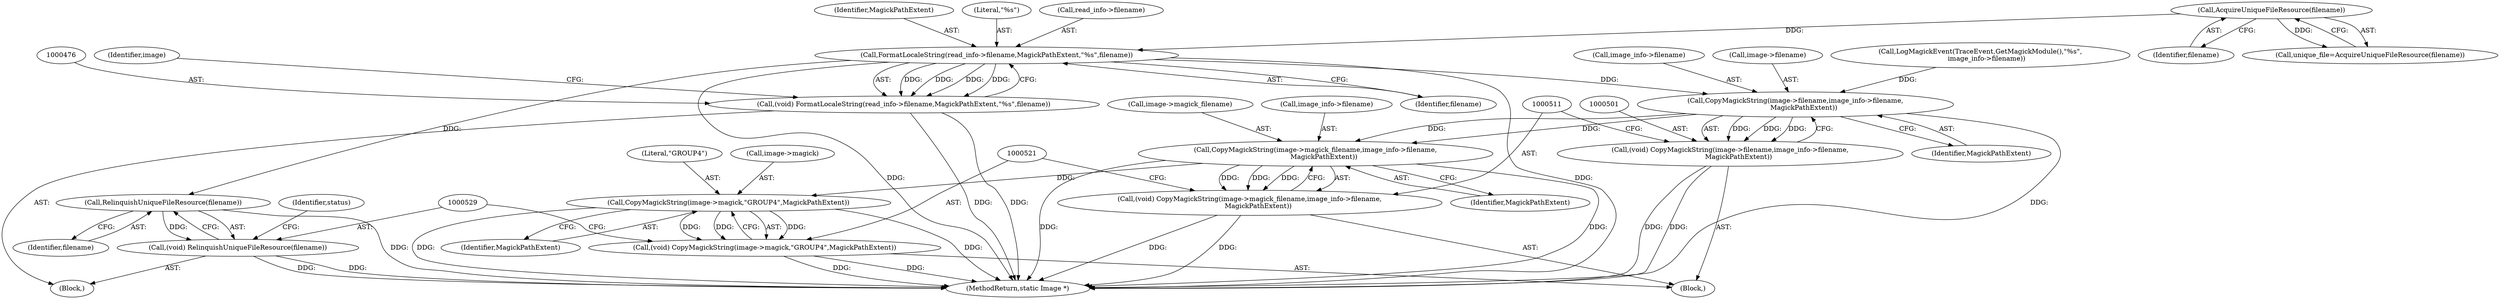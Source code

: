 digraph "0_ImageMagick_4e914bbe371433f0590cefdf3bd5f3a5710069f9@pointer" {
"1000477" [label="(Call,FormatLocaleString(read_info->filename,MagickPathExtent,\"%s\",filename))"];
"1000188" [label="(Call,AcquireUniqueFileResource(filename))"];
"1000475" [label="(Call,(void) FormatLocaleString(read_info->filename,MagickPathExtent,\"%s\",filename))"];
"1000502" [label="(Call,CopyMagickString(image->filename,image_info->filename,\n        MagickPathExtent))"];
"1000500" [label="(Call,(void) CopyMagickString(image->filename,image_info->filename,\n        MagickPathExtent))"];
"1000512" [label="(Call,CopyMagickString(image->magick_filename,image_info->filename,\n        MagickPathExtent))"];
"1000510" [label="(Call,(void) CopyMagickString(image->magick_filename,image_info->filename,\n        MagickPathExtent))"];
"1000522" [label="(Call,CopyMagickString(image->magick,\"GROUP4\",MagickPathExtent))"];
"1000520" [label="(Call,(void) CopyMagickString(image->magick,\"GROUP4\",MagickPathExtent))"];
"1000530" [label="(Call,RelinquishUniqueFileResource(filename))"];
"1000528" [label="(Call,(void) RelinquishUniqueFileResource(filename))"];
"1000481" [label="(Identifier,MagickPathExtent)"];
"1000509" [label="(Identifier,MagickPathExtent)"];
"1000482" [label="(Literal,\"%s\")"];
"1000188" [label="(Call,AcquireUniqueFileResource(filename))"];
"1000512" [label="(Call,CopyMagickString(image->magick_filename,image_info->filename,\n        MagickPathExtent))"];
"1000503" [label="(Call,image->filename)"];
"1000526" [label="(Literal,\"GROUP4\")"];
"1000500" [label="(Call,(void) CopyMagickString(image->filename,image_info->filename,\n        MagickPathExtent))"];
"1000475" [label="(Call,(void) FormatLocaleString(read_info->filename,MagickPathExtent,\"%s\",filename))"];
"1000186" [label="(Call,unique_file=AcquireUniqueFileResource(filename))"];
"1000522" [label="(Call,CopyMagickString(image->magick,\"GROUP4\",MagickPathExtent))"];
"1000137" [label="(Call,LogMagickEvent(TraceEvent,GetMagickModule(),\"%s\",\n      image_info->filename))"];
"1000530" [label="(Call,RelinquishUniqueFileResource(filename))"];
"1000478" [label="(Call,read_info->filename)"];
"1000513" [label="(Call,image->magick_filename)"];
"1000483" [label="(Identifier,filename)"];
"1000531" [label="(Identifier,filename)"];
"1000502" [label="(Call,CopyMagickString(image->filename,image_info->filename,\n        MagickPathExtent))"];
"1000499" [label="(Block,)"];
"1000527" [label="(Identifier,MagickPathExtent)"];
"1000485" [label="(Identifier,image)"];
"1000189" [label="(Identifier,filename)"];
"1000520" [label="(Call,(void) CopyMagickString(image->magick,\"GROUP4\",MagickPathExtent))"];
"1000542" [label="(MethodReturn,static Image *)"];
"1000477" [label="(Call,FormatLocaleString(read_info->filename,MagickPathExtent,\"%s\",filename))"];
"1000506" [label="(Call,image_info->filename)"];
"1000106" [label="(Block,)"];
"1000528" [label="(Call,(void) RelinquishUniqueFileResource(filename))"];
"1000510" [label="(Call,(void) CopyMagickString(image->magick_filename,image_info->filename,\n        MagickPathExtent))"];
"1000516" [label="(Call,image_info->filename)"];
"1000534" [label="(Identifier,status)"];
"1000523" [label="(Call,image->magick)"];
"1000519" [label="(Identifier,MagickPathExtent)"];
"1000477" -> "1000475"  [label="AST: "];
"1000477" -> "1000483"  [label="CFG: "];
"1000478" -> "1000477"  [label="AST: "];
"1000481" -> "1000477"  [label="AST: "];
"1000482" -> "1000477"  [label="AST: "];
"1000483" -> "1000477"  [label="AST: "];
"1000475" -> "1000477"  [label="CFG: "];
"1000477" -> "1000542"  [label="DDG: "];
"1000477" -> "1000542"  [label="DDG: "];
"1000477" -> "1000475"  [label="DDG: "];
"1000477" -> "1000475"  [label="DDG: "];
"1000477" -> "1000475"  [label="DDG: "];
"1000477" -> "1000475"  [label="DDG: "];
"1000188" -> "1000477"  [label="DDG: "];
"1000477" -> "1000502"  [label="DDG: "];
"1000477" -> "1000530"  [label="DDG: "];
"1000188" -> "1000186"  [label="AST: "];
"1000188" -> "1000189"  [label="CFG: "];
"1000189" -> "1000188"  [label="AST: "];
"1000186" -> "1000188"  [label="CFG: "];
"1000188" -> "1000186"  [label="DDG: "];
"1000475" -> "1000106"  [label="AST: "];
"1000476" -> "1000475"  [label="AST: "];
"1000485" -> "1000475"  [label="CFG: "];
"1000475" -> "1000542"  [label="DDG: "];
"1000475" -> "1000542"  [label="DDG: "];
"1000502" -> "1000500"  [label="AST: "];
"1000502" -> "1000509"  [label="CFG: "];
"1000503" -> "1000502"  [label="AST: "];
"1000506" -> "1000502"  [label="AST: "];
"1000509" -> "1000502"  [label="AST: "];
"1000500" -> "1000502"  [label="CFG: "];
"1000502" -> "1000542"  [label="DDG: "];
"1000502" -> "1000500"  [label="DDG: "];
"1000502" -> "1000500"  [label="DDG: "];
"1000502" -> "1000500"  [label="DDG: "];
"1000137" -> "1000502"  [label="DDG: "];
"1000502" -> "1000512"  [label="DDG: "];
"1000502" -> "1000512"  [label="DDG: "];
"1000500" -> "1000499"  [label="AST: "];
"1000501" -> "1000500"  [label="AST: "];
"1000511" -> "1000500"  [label="CFG: "];
"1000500" -> "1000542"  [label="DDG: "];
"1000500" -> "1000542"  [label="DDG: "];
"1000512" -> "1000510"  [label="AST: "];
"1000512" -> "1000519"  [label="CFG: "];
"1000513" -> "1000512"  [label="AST: "];
"1000516" -> "1000512"  [label="AST: "];
"1000519" -> "1000512"  [label="AST: "];
"1000510" -> "1000512"  [label="CFG: "];
"1000512" -> "1000542"  [label="DDG: "];
"1000512" -> "1000542"  [label="DDG: "];
"1000512" -> "1000510"  [label="DDG: "];
"1000512" -> "1000510"  [label="DDG: "];
"1000512" -> "1000510"  [label="DDG: "];
"1000512" -> "1000522"  [label="DDG: "];
"1000510" -> "1000499"  [label="AST: "];
"1000511" -> "1000510"  [label="AST: "];
"1000521" -> "1000510"  [label="CFG: "];
"1000510" -> "1000542"  [label="DDG: "];
"1000510" -> "1000542"  [label="DDG: "];
"1000522" -> "1000520"  [label="AST: "];
"1000522" -> "1000527"  [label="CFG: "];
"1000523" -> "1000522"  [label="AST: "];
"1000526" -> "1000522"  [label="AST: "];
"1000527" -> "1000522"  [label="AST: "];
"1000520" -> "1000522"  [label="CFG: "];
"1000522" -> "1000542"  [label="DDG: "];
"1000522" -> "1000542"  [label="DDG: "];
"1000522" -> "1000520"  [label="DDG: "];
"1000522" -> "1000520"  [label="DDG: "];
"1000522" -> "1000520"  [label="DDG: "];
"1000520" -> "1000499"  [label="AST: "];
"1000521" -> "1000520"  [label="AST: "];
"1000529" -> "1000520"  [label="CFG: "];
"1000520" -> "1000542"  [label="DDG: "];
"1000520" -> "1000542"  [label="DDG: "];
"1000530" -> "1000528"  [label="AST: "];
"1000530" -> "1000531"  [label="CFG: "];
"1000531" -> "1000530"  [label="AST: "];
"1000528" -> "1000530"  [label="CFG: "];
"1000530" -> "1000542"  [label="DDG: "];
"1000530" -> "1000528"  [label="DDG: "];
"1000528" -> "1000106"  [label="AST: "];
"1000529" -> "1000528"  [label="AST: "];
"1000534" -> "1000528"  [label="CFG: "];
"1000528" -> "1000542"  [label="DDG: "];
"1000528" -> "1000542"  [label="DDG: "];
}
